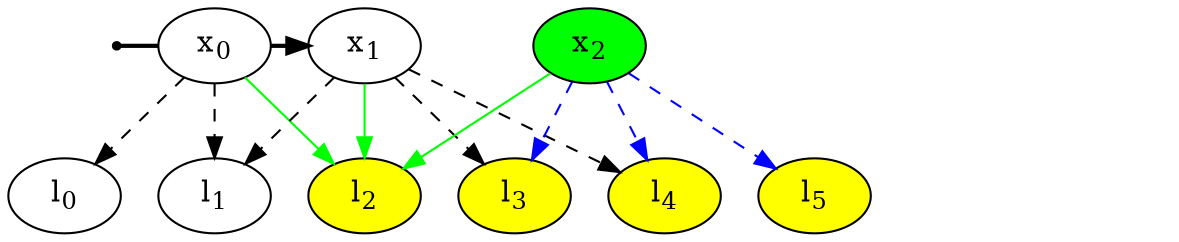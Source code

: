 digraph G {
 concentrate=true;

  x0i[shape=point label=<x<SUB>0_initial</SUB>>]
  x0[label=<x<SUB>0</SUB>>, style=filled color=black fillcolor=white];
  x1[label=<x<SUB>1</SUB>>, style=filled color="black" fillcolor=white];
  x2[label=<x<SUB>2</SUB>>, style=filled color="black" fillcolor=green]
  x3[label=<x<SUB>3</SUB>> style=invis]

  l0[label=<l<SUB>0</SUB>> style="filled" color="black" fillcolor="white"]
  l1[label=<l<SUB>1</SUB>> style="filled" color="black" fillcolor="white"]
  l2[label=<l<SUB>2</SUB>> style="filled" color="black" fillcolor="yellow"]
  l3[label=<l<SUB>3</SUB>> style="filled" color="black" fillcolor="yellow"]
  l4[label=<l<SUB>4</SUB>> style="filled" color="black" fillcolor="yellow"]
  l5[label=<l<SUB>5</SUB>> style="filled" color="black" fillcolor="yellow"]
  l6[label=<l<SUB>6</SUB>> style=invis]
  l7[label=<l<SUB>7</SUB>> style=invis]


  edge  [style=bold, fontname="Arial" weight=1]

  x0i -> x0 [arrowhead=none constraint=false]
  
  x0 -> x1 [color=black constraint=false];

  x0 -> l0 [style=dashed color=black]

  x0 -> l1 [style=dashed color=black]
  x0 -> l2 [style=filled color=green]

  x1 -> l1 [style=dashed color=black]
  x1 -> l2 [style=filled color=green]

  x1 -> l3 [style=dashed color=black]
  x1 -> l4 [style=dashed color=black]

  x2 -> l2 [style=filled color=green]
  x2 -> l3 [style=dashed color=blue]
  x2 -> l4 [style=dashed color=blue]

  x2 -> l5 [style=dashed color=blue]

  x3 -> l4 [style=invis]
  x3 -> l5 [style=invis]

  x3 -> l6 [style=invis]
  x3 -> l7 [style=invis]

}

